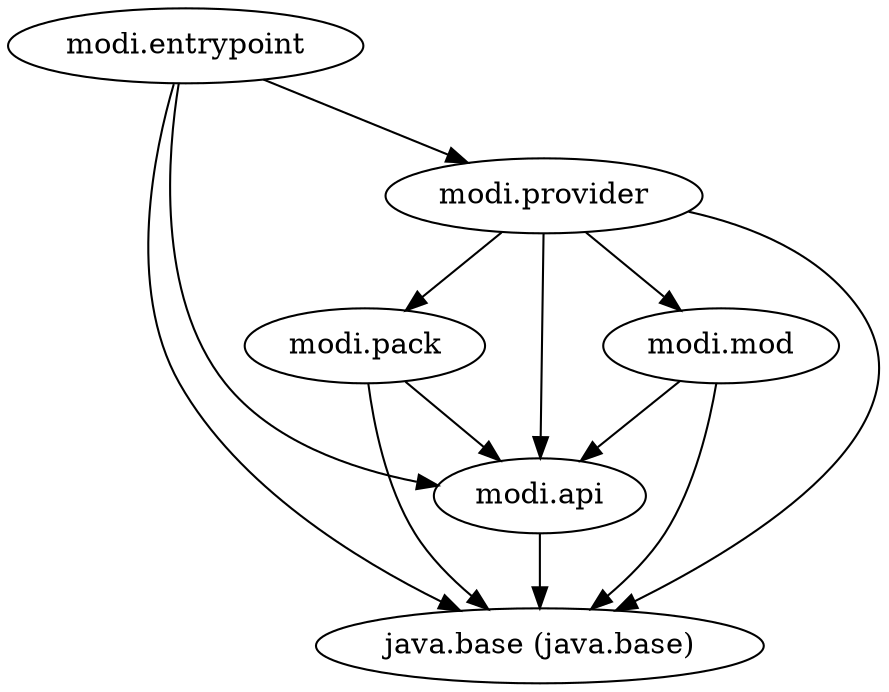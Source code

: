 digraph "summary" {
  "modi.entrypoint"                                  -> "java.base (java.base)";
  "modi.entrypoint"                                  -> "modi.api";
  "modi.entrypoint"                                  -> "modi.provider";
  "modi.mod"                                         -> "java.base (java.base)";
  "modi.mod"                                         -> "modi.api";
  "modi.api"                                         -> "java.base (java.base)";
  "modi.provider"                                    -> "java.base (java.base)";
  "modi.provider"                                    -> "modi.api";
  "modi.provider"                                    -> "modi.mod";
  "modi.provider"                                    -> "modi.pack";
  "modi.pack"                                        -> "java.base (java.base)";
  "modi.pack"                                        -> "modi.api";
}
